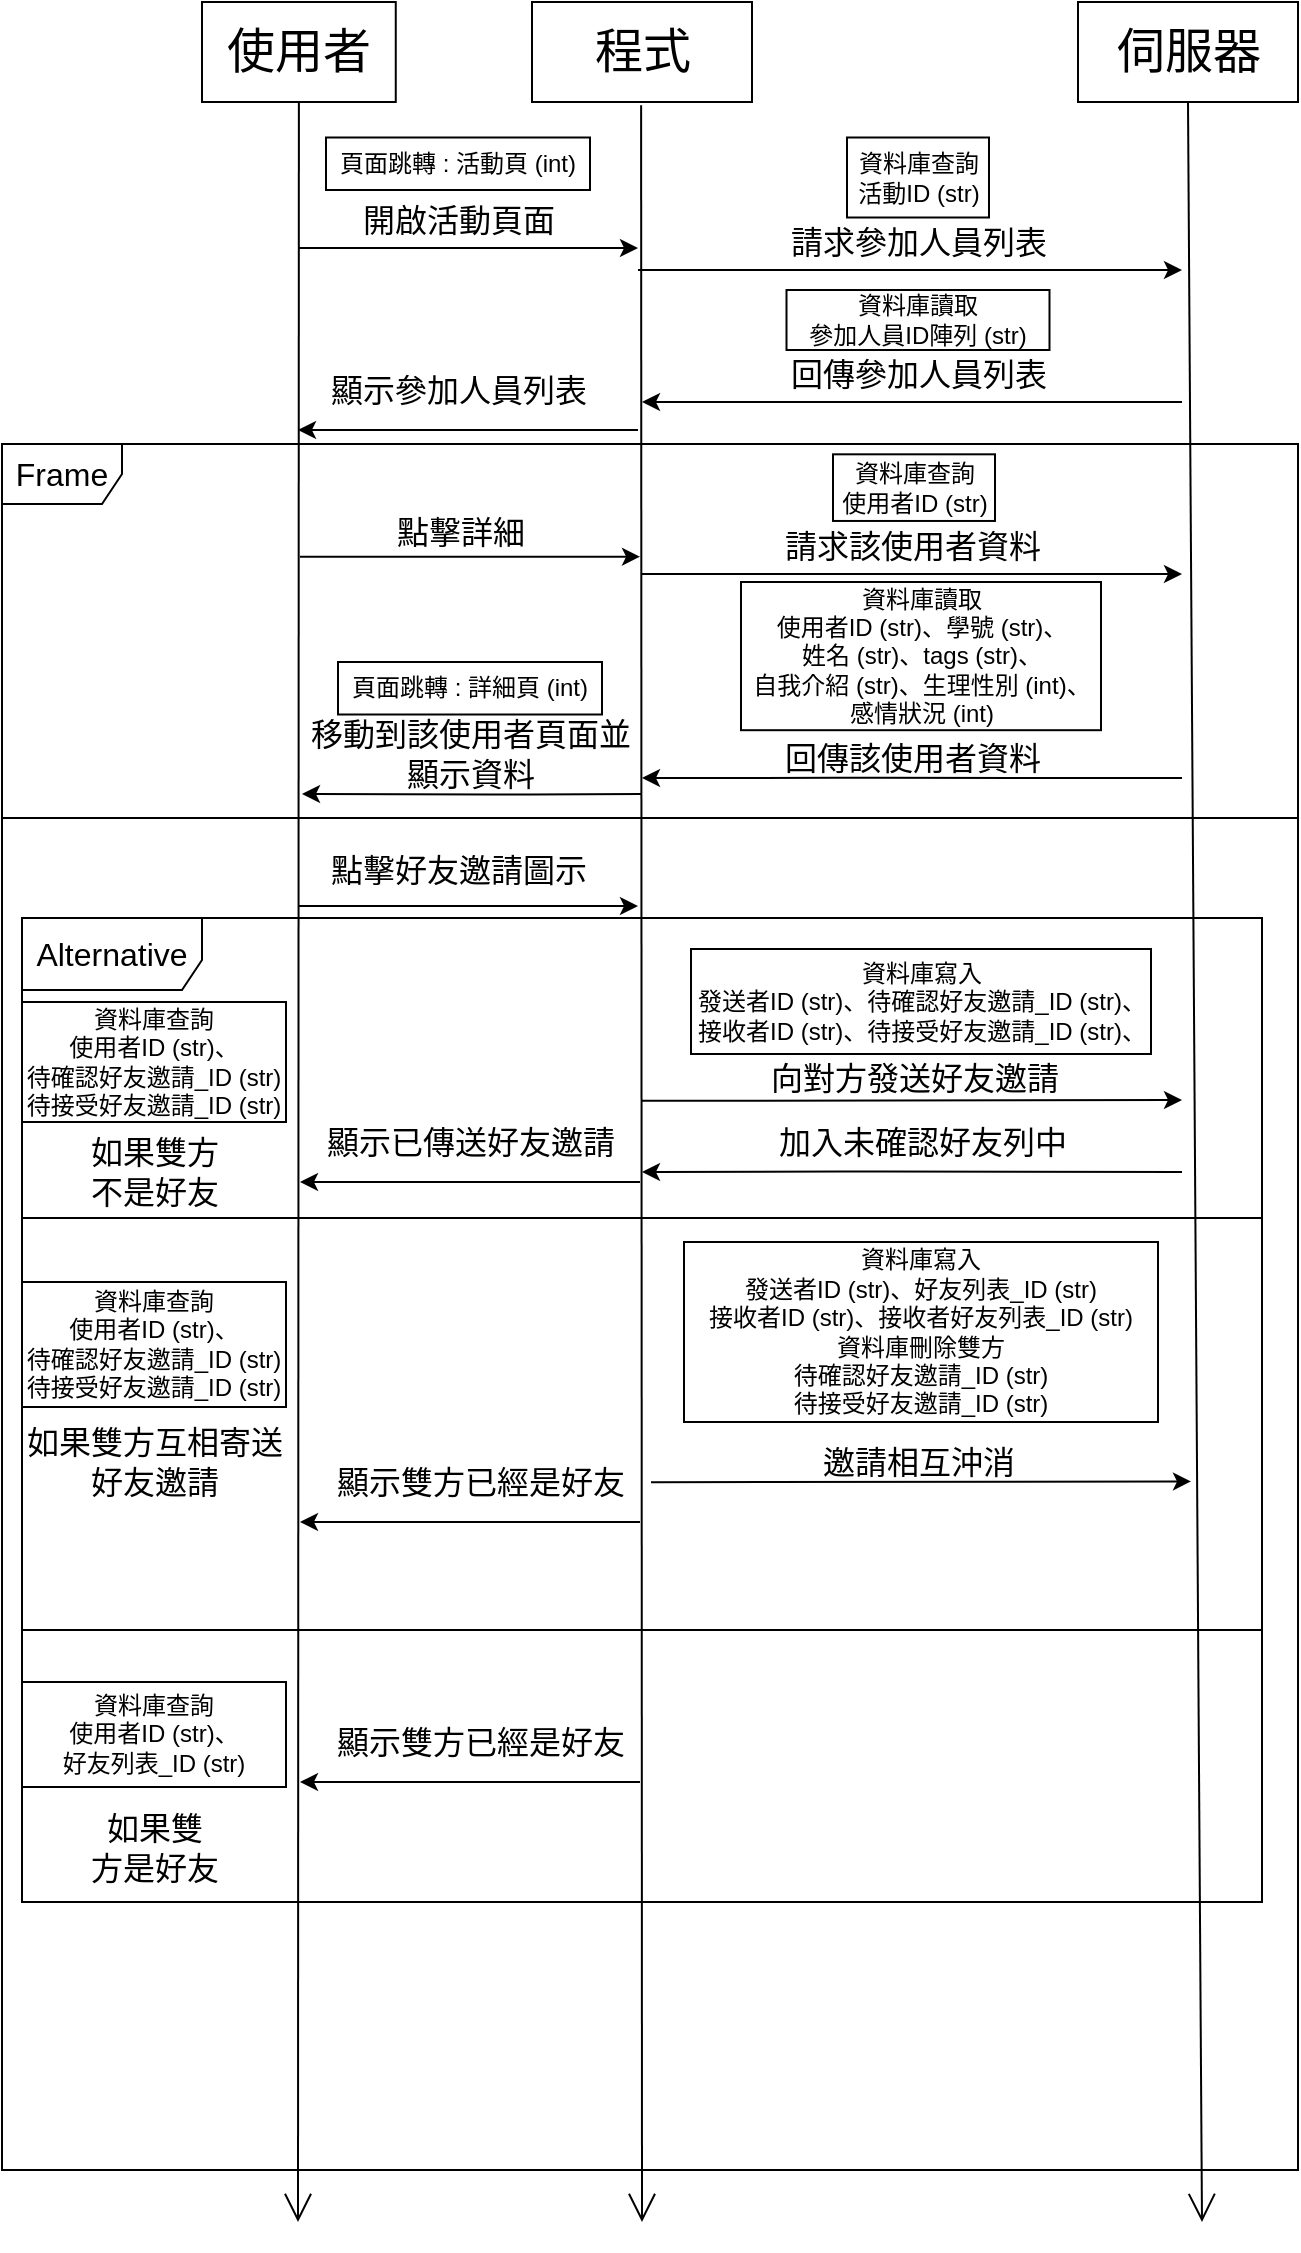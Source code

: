 <mxfile version="15.2.9" type="github">
  <diagram id="qiCAR2B2V9ckpXEqJERp" name="Page-1">
    <mxGraphModel dx="1185" dy="662" grid="1" gridSize="10" guides="1" tooltips="1" connect="1" arrows="1" fold="1" page="1" pageScale="1" pageWidth="827" pageHeight="1169" math="0" shadow="0">
      <root>
        <mxCell id="0" />
        <mxCell id="1" parent="0" />
        <mxCell id="4zFBhypWq3I9iRk7QWND-22" value="Frame" style="shape=umlFrame;whiteSpace=wrap;html=1;fontSize=16;" parent="1" vertex="1">
          <mxGeometry x="90" y="250" width="648" height="863" as="geometry" />
        </mxCell>
        <mxCell id="4zFBhypWq3I9iRk7QWND-18" value="" style="endArrow=none;endFill=0;endSize=6;html=1;startArrow=classic;startFill=1;" parent="1" edge="1">
          <mxGeometry width="160" relative="1" as="geometry">
            <mxPoint x="410" y="229" as="sourcePoint" />
            <mxPoint x="680" y="229" as="targetPoint" />
            <Array as="points">
              <mxPoint x="517" y="229" />
            </Array>
          </mxGeometry>
        </mxCell>
        <mxCell id="4zFBhypWq3I9iRk7QWND-2" value="&lt;font style=&quot;font-size: 24px&quot;&gt;程式&lt;/font&gt;" style="html=1;" parent="1" vertex="1">
          <mxGeometry x="355" y="29" width="110" height="50" as="geometry" />
        </mxCell>
        <mxCell id="4zFBhypWq3I9iRk7QWND-3" value="&lt;font style=&quot;font-size: 24px&quot;&gt;伺服器&lt;/font&gt;" style="html=1;" parent="1" vertex="1">
          <mxGeometry x="628" y="29" width="110" height="50" as="geometry" />
        </mxCell>
        <mxCell id="4zFBhypWq3I9iRk7QWND-5" value="" style="endArrow=open;endFill=1;endSize=12;html=1;exitX=0.5;exitY=1;exitDx=0;exitDy=0;" parent="1" edge="1" source="fHjMfiuLc_6snp23370D-22">
          <mxGeometry width="160" relative="1" as="geometry">
            <mxPoint x="238" y="113" as="sourcePoint" />
            <mxPoint x="238" y="1139" as="targetPoint" />
          </mxGeometry>
        </mxCell>
        <mxCell id="4zFBhypWq3I9iRk7QWND-6" value="" style="endArrow=open;endFill=1;endSize=12;html=1;exitX=0.496;exitY=1.033;exitDx=0;exitDy=0;exitPerimeter=0;" parent="1" edge="1" source="4zFBhypWq3I9iRk7QWND-2">
          <mxGeometry width="160" relative="1" as="geometry">
            <mxPoint x="409.93" y="89" as="sourcePoint" />
            <mxPoint x="410" y="1139" as="targetPoint" />
          </mxGeometry>
        </mxCell>
        <mxCell id="4zFBhypWq3I9iRk7QWND-7" value="" style="endArrow=open;endFill=1;endSize=12;html=1;exitX=0.5;exitY=1;exitDx=0;exitDy=0;" parent="1" edge="1" source="4zFBhypWq3I9iRk7QWND-3">
          <mxGeometry width="160" relative="1" as="geometry">
            <mxPoint x="682.5" y="93" as="sourcePoint" />
            <mxPoint x="690" y="1139" as="targetPoint" />
          </mxGeometry>
        </mxCell>
        <mxCell id="4zFBhypWq3I9iRk7QWND-9" value="" style="endArrow=classic;endFill=1;endSize=6;html=1;" parent="1" edge="1">
          <mxGeometry width="160" relative="1" as="geometry">
            <mxPoint x="238" y="152" as="sourcePoint" />
            <mxPoint x="408" y="152" as="targetPoint" />
          </mxGeometry>
        </mxCell>
        <mxCell id="4zFBhypWq3I9iRk7QWND-15" value="開啟活動頁面" style="text;strokeColor=none;fillColor=none;html=1;fontSize=16;fontStyle=0;verticalAlign=middle;align=center;" parent="1" vertex="1">
          <mxGeometry x="268" y="118" width="100" height="40" as="geometry" />
        </mxCell>
        <mxCell id="4zFBhypWq3I9iRk7QWND-16" value="" style="endArrow=classic;endFill=1;endSize=6;html=1;jumpSize=5;" parent="1" edge="1">
          <mxGeometry width="160" relative="1" as="geometry">
            <mxPoint x="408" y="163" as="sourcePoint" />
            <mxPoint x="680" y="163" as="targetPoint" />
          </mxGeometry>
        </mxCell>
        <mxCell id="4zFBhypWq3I9iRk7QWND-17" value="請求參加人員列表" style="text;strokeColor=none;fillColor=none;html=1;fontSize=16;fontStyle=0;verticalAlign=middle;align=center;" parent="1" vertex="1">
          <mxGeometry x="498" y="136.75" width="100" height="24" as="geometry" />
        </mxCell>
        <mxCell id="4zFBhypWq3I9iRk7QWND-19" value="回傳參加人員列表" style="text;strokeColor=none;fillColor=none;html=1;fontSize=16;fontStyle=0;verticalAlign=middle;align=center;" parent="1" vertex="1">
          <mxGeometry x="498" y="203" width="100" height="24" as="geometry" />
        </mxCell>
        <mxCell id="4zFBhypWq3I9iRk7QWND-20" value="" style="endArrow=none;endFill=0;endSize=6;html=1;startArrow=classic;startFill=1;" parent="1" edge="1">
          <mxGeometry width="160" relative="1" as="geometry">
            <mxPoint x="238" y="243" as="sourcePoint" />
            <mxPoint x="408" y="243" as="targetPoint" />
            <Array as="points">
              <mxPoint x="348" y="243" />
            </Array>
          </mxGeometry>
        </mxCell>
        <mxCell id="4zFBhypWq3I9iRk7QWND-21" value="顯示參加人員列表" style="text;strokeColor=none;fillColor=none;html=1;fontSize=16;fontStyle=0;verticalAlign=middle;align=center;" parent="1" vertex="1">
          <mxGeometry x="268" y="203" width="100" height="40" as="geometry" />
        </mxCell>
        <mxCell id="4zFBhypWq3I9iRk7QWND-23" value="" style="line;strokeWidth=1;fillColor=none;align=left;verticalAlign=middle;spacingTop=-1;spacingLeft=3;spacingRight=3;rotatable=0;labelPosition=right;points=[];portConstraint=eastwest;fontSize=16;" parent="1" vertex="1">
          <mxGeometry x="90" y="433" width="648" height="8" as="geometry" />
        </mxCell>
        <mxCell id="4zFBhypWq3I9iRk7QWND-25" value="" style="endArrow=classic;endFill=1;endSize=6;html=1;" parent="1" edge="1">
          <mxGeometry width="160" relative="1" as="geometry">
            <mxPoint x="239" y="306.32" as="sourcePoint" />
            <mxPoint x="409" y="306.32" as="targetPoint" />
          </mxGeometry>
        </mxCell>
        <mxCell id="4zFBhypWq3I9iRk7QWND-26" value="點擊詳細" style="text;strokeColor=none;fillColor=none;html=1;fontSize=16;fontStyle=0;verticalAlign=middle;align=center;" parent="1" vertex="1">
          <mxGeometry x="269" y="282.32" width="100" height="24" as="geometry" />
        </mxCell>
        <mxCell id="4zFBhypWq3I9iRk7QWND-27" value="" style="endArrow=none;endFill=0;endSize=12;html=1;startArrow=classic;startFill=1;" parent="1" edge="1">
          <mxGeometry width="160" relative="1" as="geometry">
            <mxPoint x="410" y="417" as="sourcePoint" />
            <mxPoint x="680" y="417" as="targetPoint" />
            <Array as="points">
              <mxPoint x="517" y="416.93" />
            </Array>
          </mxGeometry>
        </mxCell>
        <mxCell id="4zFBhypWq3I9iRk7QWND-28" value="" style="endArrow=classic;endFill=1;endSize=6;html=1;" parent="1" edge="1">
          <mxGeometry width="160" relative="1" as="geometry">
            <mxPoint x="410" y="315" as="sourcePoint" />
            <mxPoint x="680" y="315" as="targetPoint" />
          </mxGeometry>
        </mxCell>
        <mxCell id="4zFBhypWq3I9iRk7QWND-29" value="請求該使用者資料" style="text;strokeColor=none;fillColor=none;html=1;fontSize=16;fontStyle=0;verticalAlign=middle;align=center;" parent="1" vertex="1">
          <mxGeometry x="489.5" y="288.48" width="110" height="24.52" as="geometry" />
        </mxCell>
        <mxCell id="4zFBhypWq3I9iRk7QWND-30" value="回傳該使用者資料" style="text;strokeColor=none;fillColor=none;html=1;fontSize=16;fontStyle=0;verticalAlign=middle;align=center;" parent="1" vertex="1">
          <mxGeometry x="494.5" y="397.28" width="100" height="20" as="geometry" />
        </mxCell>
        <mxCell id="4zFBhypWq3I9iRk7QWND-31" value="" style="endArrow=none;endFill=0;endSize=12;html=1;startArrow=classic;startFill=1;" parent="1" edge="1">
          <mxGeometry width="160" relative="1" as="geometry">
            <mxPoint x="240" y="425" as="sourcePoint" />
            <mxPoint x="410" y="425" as="targetPoint" />
            <Array as="points">
              <mxPoint x="344" y="425.25" />
            </Array>
          </mxGeometry>
        </mxCell>
        <mxCell id="4zFBhypWq3I9iRk7QWND-32" value="移動到該使用者頁面並&lt;br&gt;顯示資料" style="text;strokeColor=none;fillColor=none;html=1;fontSize=16;fontStyle=0;verticalAlign=middle;align=center;" parent="1" vertex="1">
          <mxGeometry x="274" y="385.25" width="100" height="40" as="geometry" />
        </mxCell>
        <mxCell id="4zFBhypWq3I9iRk7QWND-33" value="" style="endArrow=classic;endFill=1;endSize=6;html=1;" parent="1" edge="1">
          <mxGeometry width="160" relative="1" as="geometry">
            <mxPoint x="238" y="481" as="sourcePoint" />
            <mxPoint x="408" y="481" as="targetPoint" />
          </mxGeometry>
        </mxCell>
        <mxCell id="4zFBhypWq3I9iRk7QWND-35" value="Alternative" style="shape=umlFrame;whiteSpace=wrap;html=1;fontSize=16;width=90;height=36;" parent="1" vertex="1">
          <mxGeometry x="100" y="487" width="620" height="492" as="geometry" />
        </mxCell>
        <mxCell id="4zFBhypWq3I9iRk7QWND-34" value="點擊好友邀請圖示" style="text;strokeColor=none;fillColor=none;html=1;fontSize=16;fontStyle=0;verticalAlign=middle;align=center;" parent="1" vertex="1">
          <mxGeometry x="268" y="443" width="100" height="40" as="geometry" />
        </mxCell>
        <mxCell id="4zFBhypWq3I9iRk7QWND-36" value="" style="line;strokeWidth=1;fillColor=none;align=left;verticalAlign=middle;spacingTop=-1;spacingLeft=3;spacingRight=3;rotatable=0;labelPosition=right;points=[];portConstraint=eastwest;fontSize=16;" parent="1" vertex="1">
          <mxGeometry x="100" y="633" width="620" height="8" as="geometry" />
        </mxCell>
        <mxCell id="4zFBhypWq3I9iRk7QWND-37" value="如果雙方&lt;br&gt;不是好友" style="text;strokeColor=none;fillColor=none;html=1;fontSize=16;fontStyle=0;verticalAlign=middle;align=center;" parent="1" vertex="1">
          <mxGeometry x="116" y="594" width="100" height="40" as="geometry" />
        </mxCell>
        <mxCell id="4zFBhypWq3I9iRk7QWND-38" value="如果雙方互相寄送&lt;br&gt;好友邀請" style="text;strokeColor=none;fillColor=none;html=1;fontSize=16;fontStyle=0;verticalAlign=middle;align=center;" parent="1" vertex="1">
          <mxGeometry x="116" y="739" width="100" height="40" as="geometry" />
        </mxCell>
        <mxCell id="4zFBhypWq3I9iRk7QWND-40" value="向對方發送好友邀請" style="text;strokeColor=none;fillColor=none;html=1;fontSize=16;fontStyle=0;verticalAlign=middle;align=center;" parent="1" vertex="1">
          <mxGeometry x="496" y="555" width="100" height="24" as="geometry" />
        </mxCell>
        <mxCell id="4zFBhypWq3I9iRk7QWND-41" value="" style="endArrow=classic;endFill=1;endSize=6;html=1;" parent="1" edge="1">
          <mxGeometry width="160" relative="1" as="geometry">
            <mxPoint x="410" y="578.43" as="sourcePoint" />
            <mxPoint x="680" y="578" as="targetPoint" />
          </mxGeometry>
        </mxCell>
        <mxCell id="4zFBhypWq3I9iRk7QWND-43" value="加入未確認好友列中" style="text;strokeColor=none;fillColor=none;html=1;fontSize=16;fontStyle=0;verticalAlign=middle;align=center;" parent="1" vertex="1">
          <mxGeometry x="499.5" y="584" width="100" height="30" as="geometry" />
        </mxCell>
        <mxCell id="4zFBhypWq3I9iRk7QWND-44" value="" style="endArrow=none;endFill=0;endSize=12;html=1;startArrow=classic;startFill=1;" parent="1" edge="1">
          <mxGeometry width="160" relative="1" as="geometry">
            <mxPoint x="410" y="614" as="sourcePoint" />
            <mxPoint x="680" y="614" as="targetPoint" />
            <Array as="points">
              <mxPoint x="520" y="613.71" />
            </Array>
          </mxGeometry>
        </mxCell>
        <mxCell id="4zFBhypWq3I9iRk7QWND-45" value="" style="endArrow=none;endFill=0;endSize=12;html=1;startArrow=classic;startFill=1;" parent="1" edge="1">
          <mxGeometry width="160" relative="1" as="geometry">
            <mxPoint x="239" y="619" as="sourcePoint" />
            <mxPoint x="409" y="619" as="targetPoint" />
            <Array as="points">
              <mxPoint x="349" y="619" />
            </Array>
          </mxGeometry>
        </mxCell>
        <mxCell id="4zFBhypWq3I9iRk7QWND-46" value="顯示已傳送好友邀請" style="text;strokeColor=none;fillColor=none;html=1;fontSize=16;fontStyle=0;verticalAlign=middle;align=center;" parent="1" vertex="1">
          <mxGeometry x="274" y="579" width="100" height="40" as="geometry" />
        </mxCell>
        <mxCell id="4zFBhypWq3I9iRk7QWND-47" value="" style="endArrow=none;endFill=0;endSize=6;html=1;startArrow=classic;startFill=1;" parent="1" edge="1">
          <mxGeometry width="160" relative="1" as="geometry">
            <mxPoint x="239" y="789" as="sourcePoint" />
            <mxPoint x="409" y="789" as="targetPoint" />
            <Array as="points">
              <mxPoint x="349" y="789" />
            </Array>
          </mxGeometry>
        </mxCell>
        <mxCell id="4zFBhypWq3I9iRk7QWND-48" value="顯示雙方已經是好友" style="text;strokeColor=none;fillColor=none;html=1;fontSize=16;fontStyle=0;verticalAlign=middle;align=center;" parent="1" vertex="1">
          <mxGeometry x="279" y="749" width="100" height="40" as="geometry" />
        </mxCell>
        <mxCell id="fHjMfiuLc_6snp23370D-1" value="頁面跳轉 : 活動頁 (int)" style="rounded=0;whiteSpace=wrap;html=1;" vertex="1" parent="1">
          <mxGeometry x="252" y="96.75" width="132" height="26.25" as="geometry" />
        </mxCell>
        <mxCell id="fHjMfiuLc_6snp23370D-2" value="資料庫查詢&lt;br&gt;活動ID (str)" style="rounded=0;whiteSpace=wrap;html=1;" vertex="1" parent="1">
          <mxGeometry x="512.5" y="96.75" width="71" height="40" as="geometry" />
        </mxCell>
        <mxCell id="fHjMfiuLc_6snp23370D-3" value="資料庫讀取&lt;br&gt;參加人員ID陣列 (str)" style="rounded=0;whiteSpace=wrap;html=1;" vertex="1" parent="1">
          <mxGeometry x="482.25" y="173" width="131.5" height="30" as="geometry" />
        </mxCell>
        <mxCell id="fHjMfiuLc_6snp23370D-4" value="頁面跳轉 : 詳細頁 (int)" style="rounded=0;whiteSpace=wrap;html=1;" vertex="1" parent="1">
          <mxGeometry x="258" y="359" width="132" height="26.25" as="geometry" />
        </mxCell>
        <mxCell id="fHjMfiuLc_6snp23370D-5" value="資料庫查詢&lt;br&gt;使用者ID (str)" style="rounded=0;whiteSpace=wrap;html=1;" vertex="1" parent="1">
          <mxGeometry x="505.5" y="255.16" width="81" height="33.32" as="geometry" />
        </mxCell>
        <mxCell id="fHjMfiuLc_6snp23370D-6" value="資料庫讀取&lt;br&gt;使用者ID (str)、學號 (str)、&lt;br&gt;姓名 (str)、tags (str)、&lt;br&gt;自我介紹 (str)、生理性別 (int)、感情狀況 (int)" style="rounded=0;whiteSpace=wrap;html=1;" vertex="1" parent="1">
          <mxGeometry x="459.5" y="319" width="180" height="74.1" as="geometry" />
        </mxCell>
        <mxCell id="fHjMfiuLc_6snp23370D-11" value="資料庫寫入&lt;br&gt;發送者ID (str)、待確認好友邀請_ID (str)、&lt;br&gt;接收者ID (str)、待接受好友邀請_ID&amp;nbsp;(str)、" style="rounded=0;whiteSpace=wrap;html=1;" vertex="1" parent="1">
          <mxGeometry x="434.5" y="502.5" width="230" height="52.5" as="geometry" />
        </mxCell>
        <mxCell id="fHjMfiuLc_6snp23370D-22" value="&lt;font style=&quot;font-size: 24px&quot;&gt;使用者&lt;/font&gt;" style="rounded=0;whiteSpace=wrap;html=1;" vertex="1" parent="1">
          <mxGeometry x="190" y="29" width="96.88" height="50" as="geometry" />
        </mxCell>
        <mxCell id="fHjMfiuLc_6snp23370D-25" value="資料庫查詢&lt;br&gt;使用者ID (str)、&lt;br&gt;待確認好友邀請_ID (str)&lt;br&gt;待接受好友邀請_ID&amp;nbsp;(str)" style="rounded=0;whiteSpace=wrap;html=1;" vertex="1" parent="1">
          <mxGeometry x="100" y="529" width="132" height="60" as="geometry" />
        </mxCell>
        <mxCell id="fHjMfiuLc_6snp23370D-26" value="資料庫查詢&lt;br&gt;使用者ID (str)、&lt;br&gt;待確認好友邀請_ID (str)&lt;br&gt;待接受好友邀請_ID&amp;nbsp;(str)" style="rounded=0;whiteSpace=wrap;html=1;" vertex="1" parent="1">
          <mxGeometry x="100" y="669" width="132" height="62.5" as="geometry" />
        </mxCell>
        <mxCell id="fHjMfiuLc_6snp23370D-28" value="" style="line;strokeWidth=1;fillColor=none;align=left;verticalAlign=middle;spacingTop=-1;spacingLeft=3;spacingRight=3;rotatable=0;labelPosition=right;points=[];portConstraint=eastwest;fontSize=16;" vertex="1" parent="1">
          <mxGeometry x="100" y="839" width="620" height="8" as="geometry" />
        </mxCell>
        <mxCell id="fHjMfiuLc_6snp23370D-30" value="如果雙&lt;br&gt;方是好友" style="text;strokeColor=none;fillColor=none;html=1;fontSize=16;fontStyle=0;verticalAlign=middle;align=center;" vertex="1" parent="1">
          <mxGeometry x="116" y="931.5" width="100" height="40" as="geometry" />
        </mxCell>
        <mxCell id="fHjMfiuLc_6snp23370D-31" value="" style="endArrow=none;endFill=0;endSize=6;html=1;startArrow=classic;startFill=1;" edge="1" parent="1">
          <mxGeometry width="160" relative="1" as="geometry">
            <mxPoint x="239" y="919" as="sourcePoint" />
            <mxPoint x="409" y="919" as="targetPoint" />
            <Array as="points">
              <mxPoint x="349" y="919" />
            </Array>
          </mxGeometry>
        </mxCell>
        <mxCell id="fHjMfiuLc_6snp23370D-32" value="顯示雙方已經是好友" style="text;strokeColor=none;fillColor=none;html=1;fontSize=16;fontStyle=0;verticalAlign=middle;align=center;" vertex="1" parent="1">
          <mxGeometry x="279" y="879" width="100" height="40" as="geometry" />
        </mxCell>
        <mxCell id="fHjMfiuLc_6snp23370D-33" value="資料庫查詢&lt;br&gt;使用者ID (str)、&lt;br&gt;好友列表_ID (str)" style="rounded=0;whiteSpace=wrap;html=1;" vertex="1" parent="1">
          <mxGeometry x="100" y="869" width="132" height="52.5" as="geometry" />
        </mxCell>
        <mxCell id="fHjMfiuLc_6snp23370D-35" value="" style="endArrow=classic;endFill=1;endSize=6;html=1;" edge="1" parent="1">
          <mxGeometry width="160" relative="1" as="geometry">
            <mxPoint x="414.5" y="769.14" as="sourcePoint" />
            <mxPoint x="684.5" y="768.71" as="targetPoint" />
          </mxGeometry>
        </mxCell>
        <mxCell id="fHjMfiuLc_6snp23370D-36" value="資料庫寫入&lt;br&gt;發送者ID (str)、好友列表_ID (str)&lt;br&gt;接收者ID (str)、接收者好友列表_ID (str)&lt;br&gt;資料庫刪除雙方&lt;br&gt;待確認好友邀請_ID (str)&lt;br&gt;待接受好友邀請_ID&amp;nbsp;(str)" style="rounded=0;whiteSpace=wrap;html=1;" vertex="1" parent="1">
          <mxGeometry x="431" y="649" width="237" height="90" as="geometry" />
        </mxCell>
        <mxCell id="fHjMfiuLc_6snp23370D-37" value="邀請相互沖消" style="text;strokeColor=none;fillColor=none;html=1;fontSize=16;fontStyle=0;verticalAlign=middle;align=center;" vertex="1" parent="1">
          <mxGeometry x="498" y="739" width="100" height="40" as="geometry" />
        </mxCell>
      </root>
    </mxGraphModel>
  </diagram>
</mxfile>
